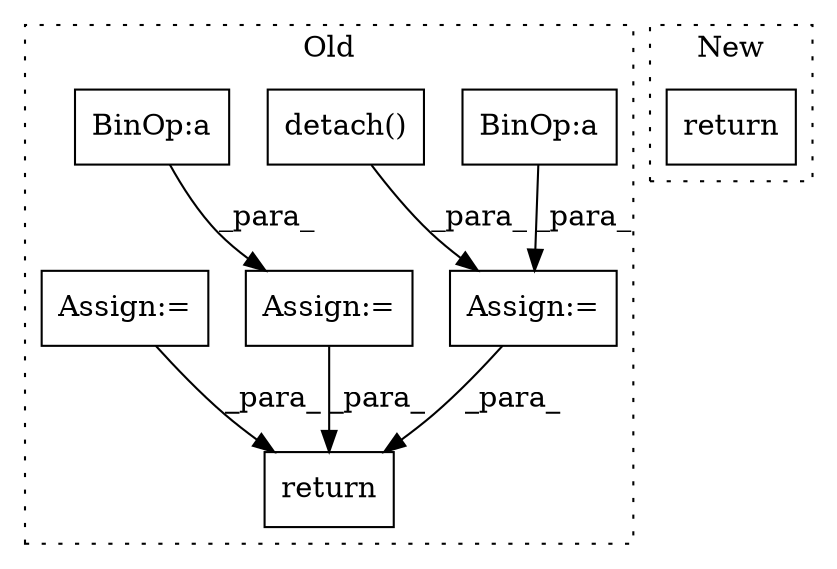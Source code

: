 digraph G {
subgraph cluster0 {
1 [label="detach()" a="75" s="2302" l="10" shape="box"];
3 [label="Assign:=" a="68" s="2765" l="3" shape="box"];
4 [label="return" a="93" s="2941" l="7" shape="box"];
5 [label="BinOp:a" a="82" s="2238" l="3" shape="box"];
6 [label="Assign:=" a="68" s="2233" l="3" shape="box"];
7 [label="BinOp:a" a="82" s="2295" l="3" shape="box"];
8 [label="Assign:=" a="68" s="2900" l="3" shape="box"];
label = "Old";
style="dotted";
}
subgraph cluster1 {
2 [label="return" a="93" s="6485" l="7" shape="box"];
label = "New";
style="dotted";
}
1 -> 3 [label="_para_"];
3 -> 4 [label="_para_"];
5 -> 6 [label="_para_"];
6 -> 4 [label="_para_"];
7 -> 3 [label="_para_"];
8 -> 4 [label="_para_"];
}
